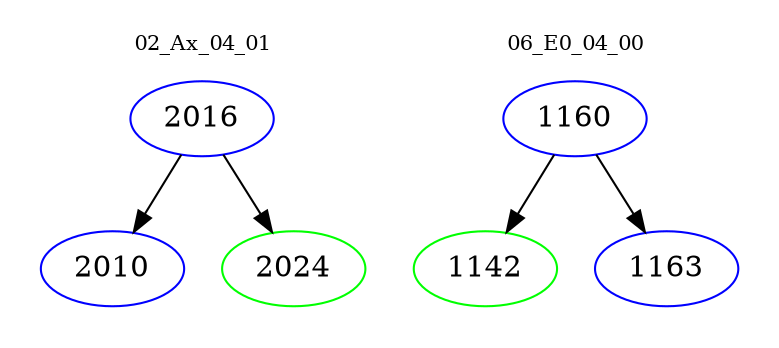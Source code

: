 digraph{
subgraph cluster_0 {
color = white
label = "02_Ax_04_01";
fontsize=10;
T0_2016 [label="2016", color="blue"]
T0_2016 -> T0_2010 [color="black"]
T0_2010 [label="2010", color="blue"]
T0_2016 -> T0_2024 [color="black"]
T0_2024 [label="2024", color="green"]
}
subgraph cluster_1 {
color = white
label = "06_E0_04_00";
fontsize=10;
T1_1160 [label="1160", color="blue"]
T1_1160 -> T1_1142 [color="black"]
T1_1142 [label="1142", color="green"]
T1_1160 -> T1_1163 [color="black"]
T1_1163 [label="1163", color="blue"]
}
}
